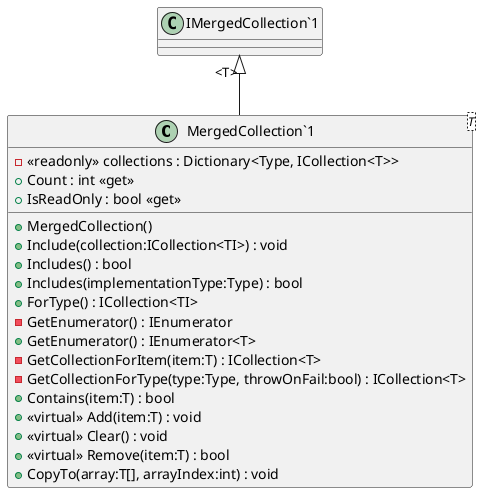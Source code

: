 @startuml
class "MergedCollection`1"<T> {
    + MergedCollection()
    - <<readonly>> collections : Dictionary<Type, ICollection<T>>
    + Count : int <<get>>
    + IsReadOnly : bool <<get>>
    + Include(collection:ICollection<TI>) : void
    + Includes() : bool
    + Includes(implementationType:Type) : bool
    + ForType() : ICollection<TI>
    - GetEnumerator() : IEnumerator
    + GetEnumerator() : IEnumerator<T>
    - GetCollectionForItem(item:T) : ICollection<T>
    - GetCollectionForType(type:Type, throwOnFail:bool) : ICollection<T>
    + Contains(item:T) : bool
    + <<virtual>> Add(item:T) : void
    + <<virtual>> Clear() : void
    + <<virtual>> Remove(item:T) : bool
    + CopyTo(array:T[], arrayIndex:int) : void
}
"IMergedCollection`1" "<T>" <|-- "MergedCollection`1"
@enduml

